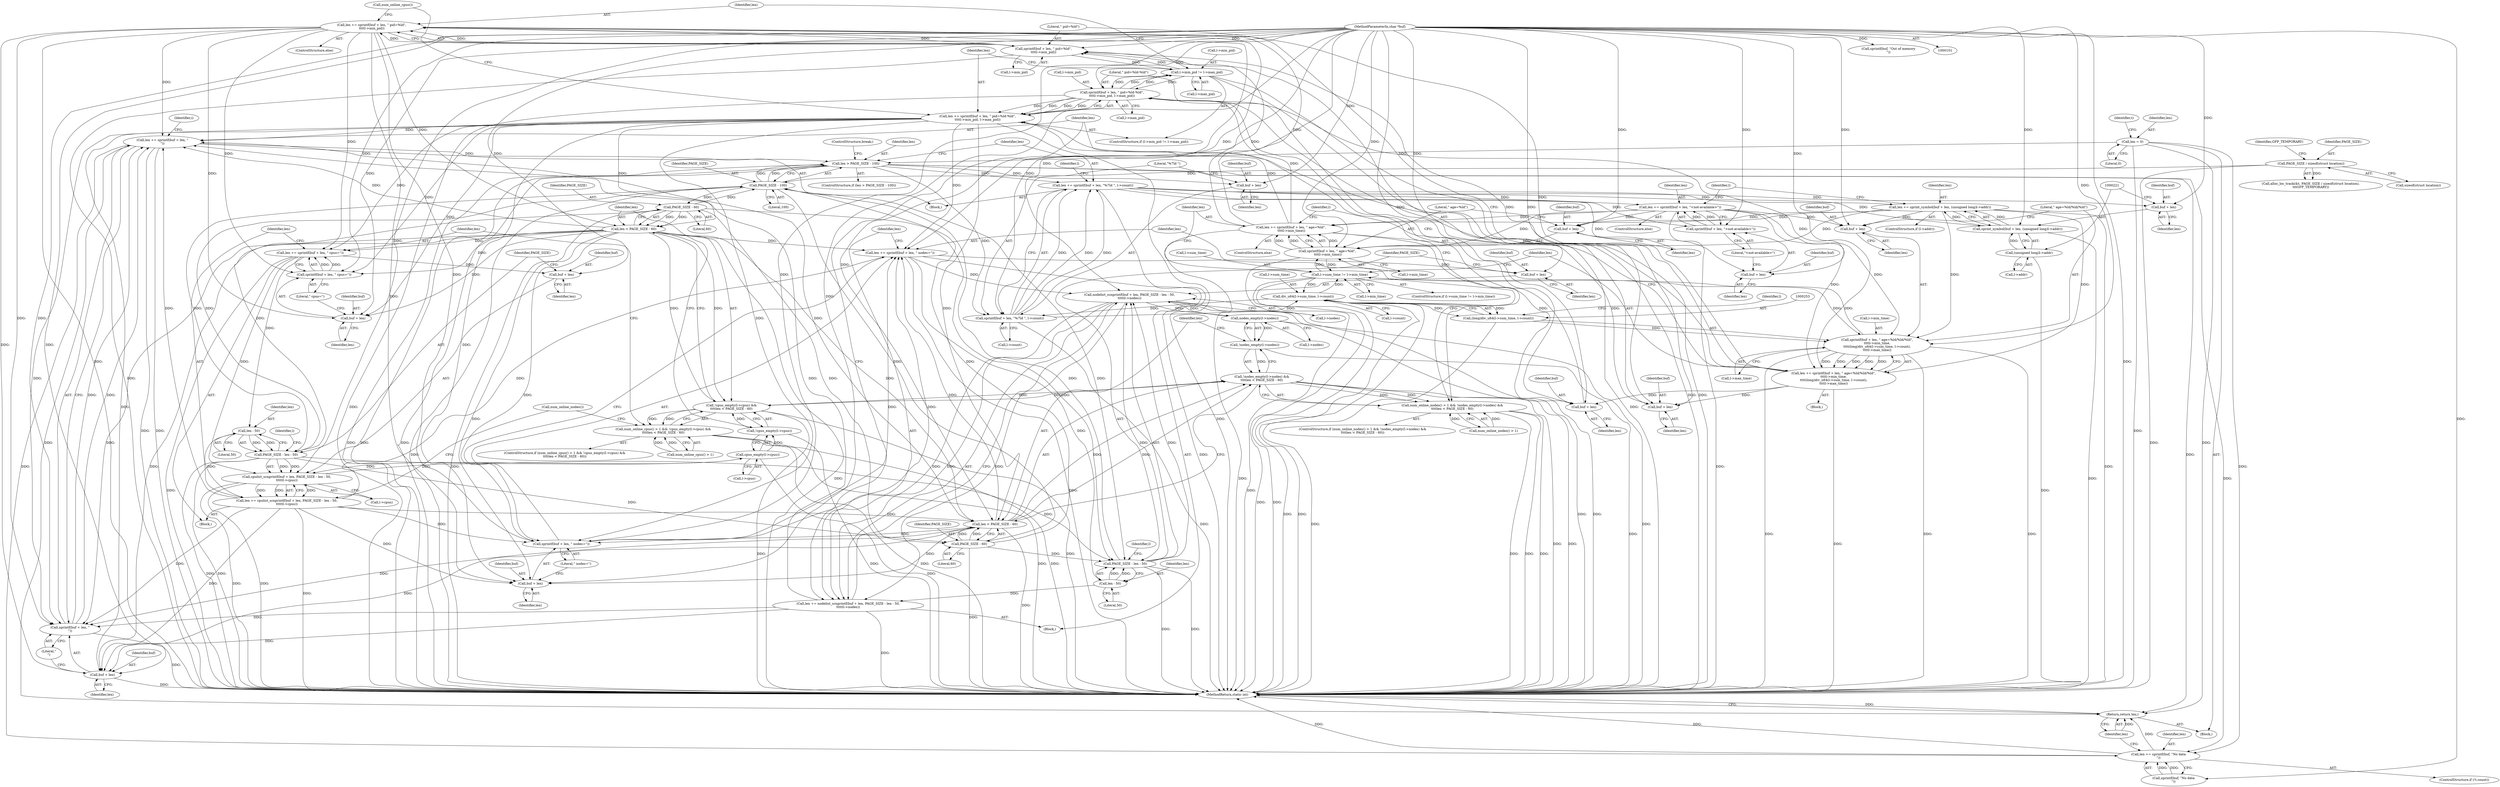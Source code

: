 digraph "0_linux_f8bd2258e2d520dff28c855658bd24bdafb5102d_9@API" {
"1000297" [label="(Call,len += sprintf(buf + len, \" pid=%ld\",\n\t\t\t\tl->min_pid))"];
"1000299" [label="(Call,sprintf(buf + len, \" pid=%ld\",\n\t\t\t\tl->min_pid))"];
"1000103" [label="(MethodParameterIn,char *buf)"];
"1000265" [label="(Call,len += sprintf(buf + len, \" age=%ld\",\n \t\t\t\tl->min_time))"];
"1000267" [label="(Call,sprintf(buf + len, \" age=%ld\",\n \t\t\t\tl->min_time))"];
"1000226" [label="(Call,len += sprintf(buf + len, \"<not-available>\"))"];
"1000228" [label="(Call,sprintf(buf + len, \"<not-available>\"))"];
"1000200" [label="(Call,len += sprintf(buf + len, \"%7ld \", l->count))"];
"1000202" [label="(Call,sprintf(buf + len, \"%7ld \", l->count))"];
"1000194" [label="(Call,len > PAGE_SIZE - 100)"];
"1000107" [label="(Call,len = 0)"];
"1000383" [label="(Call,len += sprintf(buf + len, \"\n\"))"];
"1000385" [label="(Call,sprintf(buf + len, \"\n\"))"];
"1000297" [label="(Call,len += sprintf(buf + len, \" pid=%ld\",\n\t\t\t\tl->min_pid))"];
"1000242" [label="(Call,len += sprintf(buf + len, \" age=%ld/%ld/%ld\",\n\t\t\t\tl->min_time,\n\t\t\t\t(long)div_u64(l->sum_time, l->count),\n\t\t\t\tl->max_time))"];
"1000244" [label="(Call,sprintf(buf + len, \" age=%ld/%ld/%ld\",\n\t\t\t\tl->min_time,\n\t\t\t\t(long)div_u64(l->sum_time, l->count),\n\t\t\t\tl->max_time))"];
"1000214" [label="(Call,len += sprint_symbol(buf + len, (unsigned long)l->addr))"];
"1000216" [label="(Call,sprint_symbol(buf + len, (unsigned long)l->addr))"];
"1000220" [label="(Call,(unsigned long)l->addr)"];
"1000234" [label="(Call,l->sum_time != l->min_time)"];
"1000254" [label="(Call,div_u64(l->sum_time, l->count))"];
"1000252" [label="(Call,(long)div_u64(l->sum_time, l->count))"];
"1000283" [label="(Call,len += sprintf(buf + len, \" pid=%ld-%ld\",\n\t\t\t\tl->min_pid, l->max_pid))"];
"1000285" [label="(Call,sprintf(buf + len, \" pid=%ld-%ld\",\n\t\t\t\tl->min_pid, l->max_pid))"];
"1000276" [label="(Call,l->min_pid != l->max_pid)"];
"1000369" [label="(Call,len += nodelist_scnprintf(buf + len, PAGE_SIZE - len - 50,\n\t\t\t\t\tl->nodes))"];
"1000371" [label="(Call,nodelist_scnprintf(buf + len, PAGE_SIZE - len - 50,\n\t\t\t\t\tl->nodes))"];
"1000362" [label="(Call,len += sprintf(buf + len, \" nodes=\"))"];
"1000364" [label="(Call,sprintf(buf + len, \" nodes=\"))"];
"1000356" [label="(Call,len < PAGE_SIZE - 60)"];
"1000318" [label="(Call,len < PAGE_SIZE - 60)"];
"1000320" [label="(Call,PAGE_SIZE - 60)"];
"1000196" [label="(Call,PAGE_SIZE - 100)"];
"1000375" [label="(Call,PAGE_SIZE - len - 50)"];
"1000337" [label="(Call,PAGE_SIZE - len - 50)"];
"1000339" [label="(Call,len - 50)"];
"1000324" [label="(Call,len += sprintf(buf + len, \" cpus=\"))"];
"1000326" [label="(Call,sprintf(buf + len, \" cpus=\"))"];
"1000358" [label="(Call,PAGE_SIZE - 60)"];
"1000377" [label="(Call,len - 50)"];
"1000120" [label="(Call,PAGE_SIZE / sizeof(struct location))"];
"1000331" [label="(Call,len += cpulist_scnprintf(buf + len, PAGE_SIZE - len - 50,\n\t\t\t\t\tl->cpus))"];
"1000333" [label="(Call,cpulist_scnprintf(buf + len, PAGE_SIZE - len - 50,\n\t\t\t\t\tl->cpus))"];
"1000314" [label="(Call,cpus_empty(l->cpus))"];
"1000352" [label="(Call,nodes_empty(l->nodes))"];
"1000312" [label="(Call,!cpus_empty(l->cpus) &&\n\t\t\t\tlen < PAGE_SIZE - 60)"];
"1000308" [label="(Call,num_online_cpus() > 1 && !cpus_empty(l->cpus) &&\n\t\t\t\tlen < PAGE_SIZE - 60)"];
"1000350" [label="(Call,!nodes_empty(l->nodes) &&\n\t\t\t\tlen < PAGE_SIZE - 60)"];
"1000346" [label="(Call,num_online_nodes() > 1 && !nodes_empty(l->nodes) &&\n\t\t\t\tlen < PAGE_SIZE - 60)"];
"1000313" [label="(Call,!cpus_empty(l->cpus))"];
"1000351" [label="(Call,!nodes_empty(l->nodes))"];
"1000327" [label="(Call,buf + len)"];
"1000365" [label="(Call,buf + len)"];
"1000386" [label="(Call,buf + len)"];
"1000286" [label="(Call,buf + len)"];
"1000300" [label="(Call,buf + len)"];
"1000245" [label="(Call,buf + len)"];
"1000268" [label="(Call,buf + len)"];
"1000217" [label="(Call,buf + len)"];
"1000229" [label="(Call,buf + len)"];
"1000203" [label="(Call,buf + len)"];
"1000398" [label="(Call,len += sprintf(buf, \"No data\n\"))"];
"1000403" [label="(Return,return len;)"];
"1000372" [label="(Call,buf + len)"];
"1000334" [label="(Call,buf + len)"];
"1000303" [label="(Literal,\" pid=%ld\")"];
"1000369" [label="(Call,len += nodelist_scnprintf(buf + len, PAGE_SIZE - len - 50,\n\t\t\t\t\tl->nodes))"];
"1000371" [label="(Call,nodelist_scnprintf(buf + len, PAGE_SIZE - len - 50,\n\t\t\t\t\tl->nodes))"];
"1000400" [label="(Call,sprintf(buf, \"No data\n\"))"];
"1000353" [label="(Call,l->nodes)"];
"1000219" [label="(Identifier,len)"];
"1000195" [label="(Identifier,len)"];
"1000202" [label="(Call,sprintf(buf + len, \"%7ld \", l->count))"];
"1000267" [label="(Call,sprintf(buf + len, \" age=%ld\",\n \t\t\t\tl->min_time))"];
"1000200" [label="(Call,len += sprintf(buf + len, \"%7ld \", l->count))"];
"1000261" [label="(Call,l->max_time)"];
"1000350" [label="(Call,!nodes_empty(l->nodes) &&\n\t\t\t\tlen < PAGE_SIZE - 60)"];
"1000278" [label="(Identifier,l)"];
"1000389" [label="(Literal,\"\n\")"];
"1000336" [label="(Identifier,len)"];
"1000222" [label="(Call,l->addr)"];
"1000324" [label="(Call,len += sprintf(buf + len, \" cpus=\"))"];
"1000315" [label="(Call,l->cpus)"];
"1000231" [label="(Identifier,len)"];
"1000214" [label="(Call,len += sprint_symbol(buf + len, (unsigned long)l->addr))"];
"1000398" [label="(Call,len += sprintf(buf, \"No data\n\"))"];
"1000270" [label="(Identifier,len)"];
"1000220" [label="(Call,(unsigned long)l->addr)"];
"1000265" [label="(Call,len += sprintf(buf + len, \" age=%ld\",\n \t\t\t\tl->min_time))"];
"1000203" [label="(Call,buf + len)"];
"1000328" [label="(Identifier,buf)"];
"1000386" [label="(Call,buf + len)"];
"1000314" [label="(Call,cpus_empty(l->cpus))"];
"1000308" [label="(Call,num_online_cpus() > 1 && !cpus_empty(l->cpus) &&\n\t\t\t\tlen < PAGE_SIZE - 60)"];
"1000335" [label="(Identifier,buf)"];
"1000322" [label="(Literal,60)"];
"1000243" [label="(Identifier,len)"];
"1000339" [label="(Call,len - 50)"];
"1000318" [label="(Call,len < PAGE_SIZE - 60)"];
"1000236" [label="(Identifier,l)"];
"1000241" [label="(Block,)"];
"1000342" [label="(Call,l->cpus)"];
"1000312" [label="(Call,!cpus_empty(l->cpus) &&\n\t\t\t\tlen < PAGE_SIZE - 60)"];
"1000268" [label="(Call,buf + len)"];
"1000252" [label="(Call,(long)div_u64(l->sum_time, l->count))"];
"1000377" [label="(Call,len - 50)"];
"1000113" [label="(Identifier,t)"];
"1000341" [label="(Literal,50)"];
"1000307" [label="(ControlStructure,if (num_online_cpus() > 1 && !cpus_empty(l->cpus) &&\n\t\t\t\tlen < PAGE_SIZE - 60))"];
"1000300" [label="(Call,buf + len)"];
"1000404" [label="(Identifier,len)"];
"1000346" [label="(Call,num_online_nodes() > 1 && !nodes_empty(l->nodes) &&\n\t\t\t\tlen < PAGE_SIZE - 60)"];
"1000365" [label="(Call,buf + len)"];
"1000198" [label="(Literal,100)"];
"1000337" [label="(Call,PAGE_SIZE - len - 50)"];
"1000197" [label="(Identifier,PAGE_SIZE)"];
"1000325" [label="(Identifier,len)"];
"1000383" [label="(Call,len += sprintf(buf + len, \"\n\"))"];
"1000272" [label="(Call,l->min_time)"];
"1000228" [label="(Call,sprintf(buf + len, \"<not-available>\"))"];
"1000182" [label="(Identifier,i)"];
"1000384" [label="(Identifier,len)"];
"1000258" [label="(Call,l->count)"];
"1000334" [label="(Call,buf + len)"];
"1000212" [label="(Identifier,l)"];
"1000297" [label="(Call,len += sprintf(buf + len, \" pid=%ld\",\n\t\t\t\tl->min_pid))"];
"1000296" [label="(ControlStructure,else)"];
"1000330" [label="(Literal,\" cpus=\")"];
"1000218" [label="(Identifier,buf)"];
"1000393" [label="(ControlStructure,if (!t.count))"];
"1000285" [label="(Call,sprintf(buf + len, \" pid=%ld-%ld\",\n\t\t\t\tl->min_pid, l->max_pid))"];
"1000226" [label="(Call,len += sprintf(buf + len, \"<not-available>\"))"];
"1000194" [label="(Call,len > PAGE_SIZE - 100)"];
"1000121" [label="(Identifier,PAGE_SIZE)"];
"1000215" [label="(Identifier,len)"];
"1000372" [label="(Call,buf + len)"];
"1000289" [label="(Literal,\" pid=%ld-%ld\")"];
"1000245" [label="(Call,buf + len)"];
"1000283" [label="(Call,len += sprintf(buf + len, \" pid=%ld-%ld\",\n\t\t\t\tl->min_pid, l->max_pid))"];
"1000244" [label="(Call,sprintf(buf + len, \" age=%ld/%ld/%ld\",\n\t\t\t\tl->min_time,\n\t\t\t\t(long)div_u64(l->sum_time, l->count),\n\t\t\t\tl->max_time))"];
"1000225" [label="(ControlStructure,else)"];
"1000345" [label="(ControlStructure,if (num_online_nodes() > 1 && !nodes_empty(l->nodes) &&\n\t\t\t\tlen < PAGE_SIZE - 60))"];
"1000242" [label="(Call,len += sprintf(buf + len, \" age=%ld/%ld/%ld\",\n\t\t\t\tl->min_time,\n\t\t\t\t(long)div_u64(l->sum_time, l->count),\n\t\t\t\tl->max_time))"];
"1000103" [label="(MethodParameterIn,char *buf)"];
"1000388" [label="(Identifier,len)"];
"1000347" [label="(Call,num_online_nodes() > 1)"];
"1000381" [label="(Identifier,l)"];
"1000229" [label="(Call,buf + len)"];
"1000107" [label="(Call,len = 0)"];
"1000262" [label="(Identifier,l)"];
"1000248" [label="(Literal,\" age=%ld/%ld/%ld\")"];
"1000343" [label="(Identifier,l)"];
"1000217" [label="(Call,buf + len)"];
"1000205" [label="(Identifier,len)"];
"1000288" [label="(Identifier,len)"];
"1000105" [label="(Block,)"];
"1000320" [label="(Call,PAGE_SIZE - 60)"];
"1000302" [label="(Identifier,len)"];
"1000370" [label="(Identifier,len)"];
"1000238" [label="(Call,l->min_time)"];
"1000366" [label="(Identifier,buf)"];
"1000277" [label="(Call,l->min_pid)"];
"1000304" [label="(Call,l->min_pid)"];
"1000230" [label="(Identifier,buf)"];
"1000276" [label="(Call,l->min_pid != l->max_pid)"];
"1000227" [label="(Identifier,len)"];
"1000313" [label="(Call,!cpus_empty(l->cpus))"];
"1000348" [label="(Call,num_online_nodes())"];
"1000201" [label="(Identifier,len)"];
"1000196" [label="(Call,PAGE_SIZE - 100)"];
"1000368" [label="(Literal,\" nodes=\")"];
"1000290" [label="(Call,l->min_pid)"];
"1000249" [label="(Call,l->min_time)"];
"1000323" [label="(Block,)"];
"1000327" [label="(Call,buf + len)"];
"1000310" [label="(Call,num_online_cpus())"];
"1000206" [label="(Literal,\"%7ld \")"];
"1000204" [label="(Identifier,buf)"];
"1000293" [label="(Call,l->max_pid)"];
"1000375" [label="(Call,PAGE_SIZE - len - 50)"];
"1000359" [label="(Identifier,PAGE_SIZE)"];
"1000247" [label="(Identifier,len)"];
"1000403" [label="(Return,return len;)"];
"1000255" [label="(Call,l->sum_time)"];
"1000360" [label="(Literal,60)"];
"1000378" [label="(Identifier,len)"];
"1000361" [label="(Block,)"];
"1000351" [label="(Call,!nodes_empty(l->nodes))"];
"1000271" [label="(Literal,\" age=%ld\")"];
"1000364" [label="(Call,sprintf(buf + len, \" nodes=\"))"];
"1000246" [label="(Identifier,buf)"];
"1000269" [label="(Identifier,buf)"];
"1000385" [label="(Call,sprintf(buf + len, \"\n\"))"];
"1000120" [label="(Call,PAGE_SIZE / sizeof(struct location))"];
"1000124" [label="(Identifier,GFP_TEMPORARY)"];
"1000232" [label="(Literal,\"<not-available>\")"];
"1000233" [label="(ControlStructure,if (l->sum_time != l->min_time))"];
"1000210" [label="(ControlStructure,if (l->addr))"];
"1000235" [label="(Call,l->sum_time)"];
"1000321" [label="(Identifier,PAGE_SIZE)"];
"1000333" [label="(Call,cpulist_scnprintf(buf + len, PAGE_SIZE - len - 50,\n\t\t\t\t\tl->cpus))"];
"1000399" [label="(Identifier,len)"];
"1000199" [label="(ControlStructure,break;)"];
"1000109" [label="(Literal,0)"];
"1000309" [label="(Call,num_online_cpus() > 1)"];
"1000373" [label="(Identifier,buf)"];
"1000286" [label="(Call,buf + len)"];
"1000319" [label="(Identifier,len)"];
"1000387" [label="(Identifier,buf)"];
"1000326" [label="(Call,sprintf(buf + len, \" cpus=\"))"];
"1000331" [label="(Call,len += cpulist_scnprintf(buf + len, PAGE_SIZE - len - 50,\n\t\t\t\t\tl->cpus))"];
"1000357" [label="(Identifier,len)"];
"1000367" [label="(Identifier,len)"];
"1000284" [label="(Identifier,len)"];
"1000352" [label="(Call,nodes_empty(l->nodes))"];
"1000363" [label="(Identifier,len)"];
"1000374" [label="(Identifier,len)"];
"1000376" [label="(Identifier,PAGE_SIZE)"];
"1000216" [label="(Call,sprint_symbol(buf + len, (unsigned long)l->addr))"];
"1000298" [label="(Identifier,len)"];
"1000207" [label="(Call,l->count)"];
"1000299" [label="(Call,sprintf(buf + len, \" pid=%ld\",\n\t\t\t\tl->min_pid))"];
"1000108" [label="(Identifier,len)"];
"1000266" [label="(Identifier,len)"];
"1000275" [label="(ControlStructure,if (l->min_pid != l->max_pid))"];
"1000280" [label="(Call,l->max_pid)"];
"1000379" [label="(Literal,50)"];
"1000126" [label="(Call,sprintf(buf, \"Out of memory\n\"))"];
"1000340" [label="(Identifier,len)"];
"1000338" [label="(Identifier,PAGE_SIZE)"];
"1000301" [label="(Identifier,buf)"];
"1000117" [label="(Call,alloc_loc_track(&t, PAGE_SIZE / sizeof(struct location),\n\t\t\tGFP_TEMPORARY))"];
"1000254" [label="(Call,div_u64(l->sum_time, l->count))"];
"1000362" [label="(Call,len += sprintf(buf + len, \" nodes=\"))"];
"1000358" [label="(Call,PAGE_SIZE - 60)"];
"1000183" [label="(Block,)"];
"1000380" [label="(Call,l->nodes)"];
"1000234" [label="(Call,l->sum_time != l->min_time)"];
"1000287" [label="(Identifier,buf)"];
"1000329" [label="(Identifier,len)"];
"1000332" [label="(Identifier,len)"];
"1000405" [label="(MethodReturn,static int)"];
"1000264" [label="(ControlStructure,else)"];
"1000122" [label="(Call,sizeof(struct location))"];
"1000193" [label="(ControlStructure,if (len > PAGE_SIZE - 100))"];
"1000356" [label="(Call,len < PAGE_SIZE - 60)"];
"1000297" -> "1000296"  [label="AST: "];
"1000297" -> "1000299"  [label="CFG: "];
"1000298" -> "1000297"  [label="AST: "];
"1000299" -> "1000297"  [label="AST: "];
"1000310" -> "1000297"  [label="CFG: "];
"1000297" -> "1000405"  [label="DDG: "];
"1000299" -> "1000297"  [label="DDG: "];
"1000299" -> "1000297"  [label="DDG: "];
"1000299" -> "1000297"  [label="DDG: "];
"1000265" -> "1000297"  [label="DDG: "];
"1000242" -> "1000297"  [label="DDG: "];
"1000297" -> "1000318"  [label="DDG: "];
"1000297" -> "1000324"  [label="DDG: "];
"1000297" -> "1000326"  [label="DDG: "];
"1000297" -> "1000327"  [label="DDG: "];
"1000297" -> "1000356"  [label="DDG: "];
"1000297" -> "1000362"  [label="DDG: "];
"1000297" -> "1000364"  [label="DDG: "];
"1000297" -> "1000365"  [label="DDG: "];
"1000297" -> "1000383"  [label="DDG: "];
"1000297" -> "1000385"  [label="DDG: "];
"1000297" -> "1000386"  [label="DDG: "];
"1000299" -> "1000304"  [label="CFG: "];
"1000300" -> "1000299"  [label="AST: "];
"1000303" -> "1000299"  [label="AST: "];
"1000304" -> "1000299"  [label="AST: "];
"1000299" -> "1000405"  [label="DDG: "];
"1000299" -> "1000276"  [label="DDG: "];
"1000103" -> "1000299"  [label="DDG: "];
"1000265" -> "1000299"  [label="DDG: "];
"1000242" -> "1000299"  [label="DDG: "];
"1000276" -> "1000299"  [label="DDG: "];
"1000103" -> "1000101"  [label="AST: "];
"1000103" -> "1000405"  [label="DDG: "];
"1000103" -> "1000126"  [label="DDG: "];
"1000103" -> "1000202"  [label="DDG: "];
"1000103" -> "1000203"  [label="DDG: "];
"1000103" -> "1000216"  [label="DDG: "];
"1000103" -> "1000217"  [label="DDG: "];
"1000103" -> "1000228"  [label="DDG: "];
"1000103" -> "1000229"  [label="DDG: "];
"1000103" -> "1000244"  [label="DDG: "];
"1000103" -> "1000245"  [label="DDG: "];
"1000103" -> "1000267"  [label="DDG: "];
"1000103" -> "1000268"  [label="DDG: "];
"1000103" -> "1000285"  [label="DDG: "];
"1000103" -> "1000286"  [label="DDG: "];
"1000103" -> "1000300"  [label="DDG: "];
"1000103" -> "1000326"  [label="DDG: "];
"1000103" -> "1000327"  [label="DDG: "];
"1000103" -> "1000333"  [label="DDG: "];
"1000103" -> "1000334"  [label="DDG: "];
"1000103" -> "1000364"  [label="DDG: "];
"1000103" -> "1000365"  [label="DDG: "];
"1000103" -> "1000371"  [label="DDG: "];
"1000103" -> "1000372"  [label="DDG: "];
"1000103" -> "1000385"  [label="DDG: "];
"1000103" -> "1000386"  [label="DDG: "];
"1000103" -> "1000400"  [label="DDG: "];
"1000265" -> "1000264"  [label="AST: "];
"1000265" -> "1000267"  [label="CFG: "];
"1000266" -> "1000265"  [label="AST: "];
"1000267" -> "1000265"  [label="AST: "];
"1000278" -> "1000265"  [label="CFG: "];
"1000265" -> "1000405"  [label="DDG: "];
"1000267" -> "1000265"  [label="DDG: "];
"1000267" -> "1000265"  [label="DDG: "];
"1000267" -> "1000265"  [label="DDG: "];
"1000226" -> "1000265"  [label="DDG: "];
"1000214" -> "1000265"  [label="DDG: "];
"1000265" -> "1000283"  [label="DDG: "];
"1000265" -> "1000285"  [label="DDG: "];
"1000265" -> "1000286"  [label="DDG: "];
"1000265" -> "1000300"  [label="DDG: "];
"1000267" -> "1000272"  [label="CFG: "];
"1000268" -> "1000267"  [label="AST: "];
"1000271" -> "1000267"  [label="AST: "];
"1000272" -> "1000267"  [label="AST: "];
"1000267" -> "1000405"  [label="DDG: "];
"1000267" -> "1000234"  [label="DDG: "];
"1000226" -> "1000267"  [label="DDG: "];
"1000214" -> "1000267"  [label="DDG: "];
"1000234" -> "1000267"  [label="DDG: "];
"1000226" -> "1000225"  [label="AST: "];
"1000226" -> "1000228"  [label="CFG: "];
"1000227" -> "1000226"  [label="AST: "];
"1000228" -> "1000226"  [label="AST: "];
"1000236" -> "1000226"  [label="CFG: "];
"1000226" -> "1000405"  [label="DDG: "];
"1000228" -> "1000226"  [label="DDG: "];
"1000228" -> "1000226"  [label="DDG: "];
"1000200" -> "1000226"  [label="DDG: "];
"1000226" -> "1000242"  [label="DDG: "];
"1000226" -> "1000244"  [label="DDG: "];
"1000226" -> "1000245"  [label="DDG: "];
"1000226" -> "1000268"  [label="DDG: "];
"1000228" -> "1000232"  [label="CFG: "];
"1000229" -> "1000228"  [label="AST: "];
"1000232" -> "1000228"  [label="AST: "];
"1000200" -> "1000228"  [label="DDG: "];
"1000200" -> "1000183"  [label="AST: "];
"1000200" -> "1000202"  [label="CFG: "];
"1000201" -> "1000200"  [label="AST: "];
"1000202" -> "1000200"  [label="AST: "];
"1000212" -> "1000200"  [label="CFG: "];
"1000200" -> "1000405"  [label="DDG: "];
"1000202" -> "1000200"  [label="DDG: "];
"1000202" -> "1000200"  [label="DDG: "];
"1000202" -> "1000200"  [label="DDG: "];
"1000194" -> "1000200"  [label="DDG: "];
"1000200" -> "1000214"  [label="DDG: "];
"1000200" -> "1000216"  [label="DDG: "];
"1000200" -> "1000217"  [label="DDG: "];
"1000200" -> "1000229"  [label="DDG: "];
"1000202" -> "1000207"  [label="CFG: "];
"1000203" -> "1000202"  [label="AST: "];
"1000206" -> "1000202"  [label="AST: "];
"1000207" -> "1000202"  [label="AST: "];
"1000202" -> "1000405"  [label="DDG: "];
"1000194" -> "1000202"  [label="DDG: "];
"1000254" -> "1000202"  [label="DDG: "];
"1000202" -> "1000254"  [label="DDG: "];
"1000194" -> "1000193"  [label="AST: "];
"1000194" -> "1000196"  [label="CFG: "];
"1000195" -> "1000194"  [label="AST: "];
"1000196" -> "1000194"  [label="AST: "];
"1000199" -> "1000194"  [label="CFG: "];
"1000201" -> "1000194"  [label="CFG: "];
"1000194" -> "1000405"  [label="DDG: "];
"1000194" -> "1000405"  [label="DDG: "];
"1000194" -> "1000405"  [label="DDG: "];
"1000107" -> "1000194"  [label="DDG: "];
"1000383" -> "1000194"  [label="DDG: "];
"1000196" -> "1000194"  [label="DDG: "];
"1000196" -> "1000194"  [label="DDG: "];
"1000194" -> "1000203"  [label="DDG: "];
"1000194" -> "1000398"  [label="DDG: "];
"1000194" -> "1000403"  [label="DDG: "];
"1000107" -> "1000105"  [label="AST: "];
"1000107" -> "1000109"  [label="CFG: "];
"1000108" -> "1000107"  [label="AST: "];
"1000109" -> "1000107"  [label="AST: "];
"1000113" -> "1000107"  [label="CFG: "];
"1000107" -> "1000405"  [label="DDG: "];
"1000107" -> "1000398"  [label="DDG: "];
"1000107" -> "1000403"  [label="DDG: "];
"1000383" -> "1000183"  [label="AST: "];
"1000383" -> "1000385"  [label="CFG: "];
"1000384" -> "1000383"  [label="AST: "];
"1000385" -> "1000383"  [label="AST: "];
"1000182" -> "1000383"  [label="CFG: "];
"1000383" -> "1000405"  [label="DDG: "];
"1000383" -> "1000405"  [label="DDG: "];
"1000385" -> "1000383"  [label="DDG: "];
"1000385" -> "1000383"  [label="DDG: "];
"1000283" -> "1000383"  [label="DDG: "];
"1000369" -> "1000383"  [label="DDG: "];
"1000356" -> "1000383"  [label="DDG: "];
"1000318" -> "1000383"  [label="DDG: "];
"1000331" -> "1000383"  [label="DDG: "];
"1000383" -> "1000398"  [label="DDG: "];
"1000383" -> "1000403"  [label="DDG: "];
"1000385" -> "1000389"  [label="CFG: "];
"1000386" -> "1000385"  [label="AST: "];
"1000389" -> "1000385"  [label="AST: "];
"1000385" -> "1000405"  [label="DDG: "];
"1000283" -> "1000385"  [label="DDG: "];
"1000369" -> "1000385"  [label="DDG: "];
"1000356" -> "1000385"  [label="DDG: "];
"1000318" -> "1000385"  [label="DDG: "];
"1000331" -> "1000385"  [label="DDG: "];
"1000242" -> "1000241"  [label="AST: "];
"1000242" -> "1000244"  [label="CFG: "];
"1000243" -> "1000242"  [label="AST: "];
"1000244" -> "1000242"  [label="AST: "];
"1000278" -> "1000242"  [label="CFG: "];
"1000242" -> "1000405"  [label="DDG: "];
"1000244" -> "1000242"  [label="DDG: "];
"1000244" -> "1000242"  [label="DDG: "];
"1000244" -> "1000242"  [label="DDG: "];
"1000244" -> "1000242"  [label="DDG: "];
"1000244" -> "1000242"  [label="DDG: "];
"1000214" -> "1000242"  [label="DDG: "];
"1000242" -> "1000283"  [label="DDG: "];
"1000242" -> "1000285"  [label="DDG: "];
"1000242" -> "1000286"  [label="DDG: "];
"1000242" -> "1000300"  [label="DDG: "];
"1000244" -> "1000261"  [label="CFG: "];
"1000245" -> "1000244"  [label="AST: "];
"1000248" -> "1000244"  [label="AST: "];
"1000249" -> "1000244"  [label="AST: "];
"1000252" -> "1000244"  [label="AST: "];
"1000261" -> "1000244"  [label="AST: "];
"1000244" -> "1000405"  [label="DDG: "];
"1000244" -> "1000405"  [label="DDG: "];
"1000244" -> "1000405"  [label="DDG: "];
"1000244" -> "1000234"  [label="DDG: "];
"1000214" -> "1000244"  [label="DDG: "];
"1000234" -> "1000244"  [label="DDG: "];
"1000252" -> "1000244"  [label="DDG: "];
"1000214" -> "1000210"  [label="AST: "];
"1000214" -> "1000216"  [label="CFG: "];
"1000215" -> "1000214"  [label="AST: "];
"1000216" -> "1000214"  [label="AST: "];
"1000236" -> "1000214"  [label="CFG: "];
"1000214" -> "1000405"  [label="DDG: "];
"1000216" -> "1000214"  [label="DDG: "];
"1000216" -> "1000214"  [label="DDG: "];
"1000214" -> "1000245"  [label="DDG: "];
"1000214" -> "1000268"  [label="DDG: "];
"1000216" -> "1000220"  [label="CFG: "];
"1000217" -> "1000216"  [label="AST: "];
"1000220" -> "1000216"  [label="AST: "];
"1000216" -> "1000405"  [label="DDG: "];
"1000220" -> "1000216"  [label="DDG: "];
"1000220" -> "1000222"  [label="CFG: "];
"1000221" -> "1000220"  [label="AST: "];
"1000222" -> "1000220"  [label="AST: "];
"1000220" -> "1000405"  [label="DDG: "];
"1000234" -> "1000233"  [label="AST: "];
"1000234" -> "1000238"  [label="CFG: "];
"1000235" -> "1000234"  [label="AST: "];
"1000238" -> "1000234"  [label="AST: "];
"1000243" -> "1000234"  [label="CFG: "];
"1000266" -> "1000234"  [label="CFG: "];
"1000234" -> "1000405"  [label="DDG: "];
"1000234" -> "1000405"  [label="DDG: "];
"1000254" -> "1000234"  [label="DDG: "];
"1000234" -> "1000254"  [label="DDG: "];
"1000254" -> "1000252"  [label="AST: "];
"1000254" -> "1000258"  [label="CFG: "];
"1000255" -> "1000254"  [label="AST: "];
"1000258" -> "1000254"  [label="AST: "];
"1000252" -> "1000254"  [label="CFG: "];
"1000254" -> "1000405"  [label="DDG: "];
"1000254" -> "1000405"  [label="DDG: "];
"1000254" -> "1000252"  [label="DDG: "];
"1000254" -> "1000252"  [label="DDG: "];
"1000253" -> "1000252"  [label="AST: "];
"1000262" -> "1000252"  [label="CFG: "];
"1000252" -> "1000405"  [label="DDG: "];
"1000283" -> "1000275"  [label="AST: "];
"1000283" -> "1000285"  [label="CFG: "];
"1000284" -> "1000283"  [label="AST: "];
"1000285" -> "1000283"  [label="AST: "];
"1000310" -> "1000283"  [label="CFG: "];
"1000283" -> "1000405"  [label="DDG: "];
"1000285" -> "1000283"  [label="DDG: "];
"1000285" -> "1000283"  [label="DDG: "];
"1000285" -> "1000283"  [label="DDG: "];
"1000285" -> "1000283"  [label="DDG: "];
"1000283" -> "1000318"  [label="DDG: "];
"1000283" -> "1000324"  [label="DDG: "];
"1000283" -> "1000326"  [label="DDG: "];
"1000283" -> "1000327"  [label="DDG: "];
"1000283" -> "1000356"  [label="DDG: "];
"1000283" -> "1000362"  [label="DDG: "];
"1000283" -> "1000364"  [label="DDG: "];
"1000283" -> "1000365"  [label="DDG: "];
"1000283" -> "1000386"  [label="DDG: "];
"1000285" -> "1000293"  [label="CFG: "];
"1000286" -> "1000285"  [label="AST: "];
"1000289" -> "1000285"  [label="AST: "];
"1000290" -> "1000285"  [label="AST: "];
"1000293" -> "1000285"  [label="AST: "];
"1000285" -> "1000405"  [label="DDG: "];
"1000285" -> "1000405"  [label="DDG: "];
"1000285" -> "1000276"  [label="DDG: "];
"1000285" -> "1000276"  [label="DDG: "];
"1000276" -> "1000285"  [label="DDG: "];
"1000276" -> "1000285"  [label="DDG: "];
"1000276" -> "1000275"  [label="AST: "];
"1000276" -> "1000280"  [label="CFG: "];
"1000277" -> "1000276"  [label="AST: "];
"1000280" -> "1000276"  [label="AST: "];
"1000284" -> "1000276"  [label="CFG: "];
"1000298" -> "1000276"  [label="CFG: "];
"1000276" -> "1000405"  [label="DDG: "];
"1000276" -> "1000405"  [label="DDG: "];
"1000369" -> "1000361"  [label="AST: "];
"1000369" -> "1000371"  [label="CFG: "];
"1000370" -> "1000369"  [label="AST: "];
"1000371" -> "1000369"  [label="AST: "];
"1000384" -> "1000369"  [label="CFG: "];
"1000369" -> "1000405"  [label="DDG: "];
"1000371" -> "1000369"  [label="DDG: "];
"1000371" -> "1000369"  [label="DDG: "];
"1000371" -> "1000369"  [label="DDG: "];
"1000377" -> "1000369"  [label="DDG: "];
"1000369" -> "1000386"  [label="DDG: "];
"1000371" -> "1000380"  [label="CFG: "];
"1000372" -> "1000371"  [label="AST: "];
"1000375" -> "1000371"  [label="AST: "];
"1000380" -> "1000371"  [label="AST: "];
"1000371" -> "1000405"  [label="DDG: "];
"1000371" -> "1000405"  [label="DDG: "];
"1000371" -> "1000352"  [label="DDG: "];
"1000362" -> "1000371"  [label="DDG: "];
"1000375" -> "1000371"  [label="DDG: "];
"1000375" -> "1000371"  [label="DDG: "];
"1000352" -> "1000371"  [label="DDG: "];
"1000362" -> "1000361"  [label="AST: "];
"1000362" -> "1000364"  [label="CFG: "];
"1000363" -> "1000362"  [label="AST: "];
"1000364" -> "1000362"  [label="AST: "];
"1000370" -> "1000362"  [label="CFG: "];
"1000362" -> "1000405"  [label="DDG: "];
"1000364" -> "1000362"  [label="DDG: "];
"1000364" -> "1000362"  [label="DDG: "];
"1000356" -> "1000362"  [label="DDG: "];
"1000318" -> "1000362"  [label="DDG: "];
"1000331" -> "1000362"  [label="DDG: "];
"1000362" -> "1000372"  [label="DDG: "];
"1000362" -> "1000377"  [label="DDG: "];
"1000364" -> "1000368"  [label="CFG: "];
"1000365" -> "1000364"  [label="AST: "];
"1000368" -> "1000364"  [label="AST: "];
"1000356" -> "1000364"  [label="DDG: "];
"1000318" -> "1000364"  [label="DDG: "];
"1000331" -> "1000364"  [label="DDG: "];
"1000356" -> "1000350"  [label="AST: "];
"1000356" -> "1000358"  [label="CFG: "];
"1000357" -> "1000356"  [label="AST: "];
"1000358" -> "1000356"  [label="AST: "];
"1000350" -> "1000356"  [label="CFG: "];
"1000356" -> "1000405"  [label="DDG: "];
"1000356" -> "1000350"  [label="DDG: "];
"1000356" -> "1000350"  [label="DDG: "];
"1000318" -> "1000356"  [label="DDG: "];
"1000331" -> "1000356"  [label="DDG: "];
"1000358" -> "1000356"  [label="DDG: "];
"1000358" -> "1000356"  [label="DDG: "];
"1000356" -> "1000365"  [label="DDG: "];
"1000356" -> "1000386"  [label="DDG: "];
"1000318" -> "1000312"  [label="AST: "];
"1000318" -> "1000320"  [label="CFG: "];
"1000319" -> "1000318"  [label="AST: "];
"1000320" -> "1000318"  [label="AST: "];
"1000312" -> "1000318"  [label="CFG: "];
"1000318" -> "1000405"  [label="DDG: "];
"1000318" -> "1000312"  [label="DDG: "];
"1000318" -> "1000312"  [label="DDG: "];
"1000320" -> "1000318"  [label="DDG: "];
"1000320" -> "1000318"  [label="DDG: "];
"1000318" -> "1000324"  [label="DDG: "];
"1000318" -> "1000326"  [label="DDG: "];
"1000318" -> "1000327"  [label="DDG: "];
"1000318" -> "1000365"  [label="DDG: "];
"1000318" -> "1000386"  [label="DDG: "];
"1000320" -> "1000322"  [label="CFG: "];
"1000321" -> "1000320"  [label="AST: "];
"1000322" -> "1000320"  [label="AST: "];
"1000320" -> "1000405"  [label="DDG: "];
"1000320" -> "1000196"  [label="DDG: "];
"1000196" -> "1000320"  [label="DDG: "];
"1000320" -> "1000337"  [label="DDG: "];
"1000320" -> "1000358"  [label="DDG: "];
"1000320" -> "1000375"  [label="DDG: "];
"1000196" -> "1000198"  [label="CFG: "];
"1000197" -> "1000196"  [label="AST: "];
"1000198" -> "1000196"  [label="AST: "];
"1000196" -> "1000405"  [label="DDG: "];
"1000375" -> "1000196"  [label="DDG: "];
"1000358" -> "1000196"  [label="DDG: "];
"1000120" -> "1000196"  [label="DDG: "];
"1000337" -> "1000196"  [label="DDG: "];
"1000196" -> "1000337"  [label="DDG: "];
"1000196" -> "1000358"  [label="DDG: "];
"1000196" -> "1000375"  [label="DDG: "];
"1000375" -> "1000377"  [label="CFG: "];
"1000376" -> "1000375"  [label="AST: "];
"1000377" -> "1000375"  [label="AST: "];
"1000381" -> "1000375"  [label="CFG: "];
"1000375" -> "1000405"  [label="DDG: "];
"1000375" -> "1000405"  [label="DDG: "];
"1000337" -> "1000375"  [label="DDG: "];
"1000358" -> "1000375"  [label="DDG: "];
"1000377" -> "1000375"  [label="DDG: "];
"1000377" -> "1000375"  [label="DDG: "];
"1000337" -> "1000333"  [label="AST: "];
"1000337" -> "1000339"  [label="CFG: "];
"1000338" -> "1000337"  [label="AST: "];
"1000339" -> "1000337"  [label="AST: "];
"1000343" -> "1000337"  [label="CFG: "];
"1000337" -> "1000405"  [label="DDG: "];
"1000337" -> "1000405"  [label="DDG: "];
"1000337" -> "1000333"  [label="DDG: "];
"1000337" -> "1000333"  [label="DDG: "];
"1000339" -> "1000337"  [label="DDG: "];
"1000339" -> "1000337"  [label="DDG: "];
"1000337" -> "1000358"  [label="DDG: "];
"1000339" -> "1000341"  [label="CFG: "];
"1000340" -> "1000339"  [label="AST: "];
"1000341" -> "1000339"  [label="AST: "];
"1000339" -> "1000331"  [label="DDG: "];
"1000324" -> "1000339"  [label="DDG: "];
"1000324" -> "1000323"  [label="AST: "];
"1000324" -> "1000326"  [label="CFG: "];
"1000325" -> "1000324"  [label="AST: "];
"1000326" -> "1000324"  [label="AST: "];
"1000332" -> "1000324"  [label="CFG: "];
"1000324" -> "1000405"  [label="DDG: "];
"1000326" -> "1000324"  [label="DDG: "];
"1000326" -> "1000324"  [label="DDG: "];
"1000324" -> "1000333"  [label="DDG: "];
"1000324" -> "1000334"  [label="DDG: "];
"1000326" -> "1000330"  [label="CFG: "];
"1000327" -> "1000326"  [label="AST: "];
"1000330" -> "1000326"  [label="AST: "];
"1000358" -> "1000360"  [label="CFG: "];
"1000359" -> "1000358"  [label="AST: "];
"1000360" -> "1000358"  [label="AST: "];
"1000358" -> "1000405"  [label="DDG: "];
"1000377" -> "1000379"  [label="CFG: "];
"1000378" -> "1000377"  [label="AST: "];
"1000379" -> "1000377"  [label="AST: "];
"1000120" -> "1000117"  [label="AST: "];
"1000120" -> "1000122"  [label="CFG: "];
"1000121" -> "1000120"  [label="AST: "];
"1000122" -> "1000120"  [label="AST: "];
"1000124" -> "1000120"  [label="CFG: "];
"1000120" -> "1000405"  [label="DDG: "];
"1000120" -> "1000117"  [label="DDG: "];
"1000331" -> "1000323"  [label="AST: "];
"1000331" -> "1000333"  [label="CFG: "];
"1000332" -> "1000331"  [label="AST: "];
"1000333" -> "1000331"  [label="AST: "];
"1000348" -> "1000331"  [label="CFG: "];
"1000331" -> "1000405"  [label="DDG: "];
"1000333" -> "1000331"  [label="DDG: "];
"1000333" -> "1000331"  [label="DDG: "];
"1000333" -> "1000331"  [label="DDG: "];
"1000331" -> "1000365"  [label="DDG: "];
"1000331" -> "1000386"  [label="DDG: "];
"1000333" -> "1000342"  [label="CFG: "];
"1000334" -> "1000333"  [label="AST: "];
"1000342" -> "1000333"  [label="AST: "];
"1000333" -> "1000405"  [label="DDG: "];
"1000333" -> "1000405"  [label="DDG: "];
"1000333" -> "1000314"  [label="DDG: "];
"1000314" -> "1000333"  [label="DDG: "];
"1000314" -> "1000313"  [label="AST: "];
"1000314" -> "1000315"  [label="CFG: "];
"1000315" -> "1000314"  [label="AST: "];
"1000313" -> "1000314"  [label="CFG: "];
"1000314" -> "1000405"  [label="DDG: "];
"1000314" -> "1000313"  [label="DDG: "];
"1000352" -> "1000351"  [label="AST: "];
"1000352" -> "1000353"  [label="CFG: "];
"1000353" -> "1000352"  [label="AST: "];
"1000351" -> "1000352"  [label="CFG: "];
"1000352" -> "1000405"  [label="DDG: "];
"1000352" -> "1000351"  [label="DDG: "];
"1000312" -> "1000308"  [label="AST: "];
"1000312" -> "1000313"  [label="CFG: "];
"1000313" -> "1000312"  [label="AST: "];
"1000308" -> "1000312"  [label="CFG: "];
"1000312" -> "1000405"  [label="DDG: "];
"1000312" -> "1000405"  [label="DDG: "];
"1000312" -> "1000308"  [label="DDG: "];
"1000312" -> "1000308"  [label="DDG: "];
"1000313" -> "1000312"  [label="DDG: "];
"1000350" -> "1000312"  [label="DDG: "];
"1000312" -> "1000350"  [label="DDG: "];
"1000308" -> "1000307"  [label="AST: "];
"1000308" -> "1000309"  [label="CFG: "];
"1000309" -> "1000308"  [label="AST: "];
"1000325" -> "1000308"  [label="CFG: "];
"1000348" -> "1000308"  [label="CFG: "];
"1000308" -> "1000405"  [label="DDG: "];
"1000308" -> "1000405"  [label="DDG: "];
"1000308" -> "1000405"  [label="DDG: "];
"1000309" -> "1000308"  [label="DDG: "];
"1000309" -> "1000308"  [label="DDG: "];
"1000350" -> "1000346"  [label="AST: "];
"1000350" -> "1000351"  [label="CFG: "];
"1000351" -> "1000350"  [label="AST: "];
"1000346" -> "1000350"  [label="CFG: "];
"1000350" -> "1000405"  [label="DDG: "];
"1000350" -> "1000405"  [label="DDG: "];
"1000350" -> "1000346"  [label="DDG: "];
"1000350" -> "1000346"  [label="DDG: "];
"1000351" -> "1000350"  [label="DDG: "];
"1000346" -> "1000345"  [label="AST: "];
"1000346" -> "1000347"  [label="CFG: "];
"1000347" -> "1000346"  [label="AST: "];
"1000363" -> "1000346"  [label="CFG: "];
"1000384" -> "1000346"  [label="CFG: "];
"1000346" -> "1000405"  [label="DDG: "];
"1000346" -> "1000405"  [label="DDG: "];
"1000346" -> "1000405"  [label="DDG: "];
"1000347" -> "1000346"  [label="DDG: "];
"1000347" -> "1000346"  [label="DDG: "];
"1000319" -> "1000313"  [label="CFG: "];
"1000313" -> "1000405"  [label="DDG: "];
"1000357" -> "1000351"  [label="CFG: "];
"1000351" -> "1000405"  [label="DDG: "];
"1000327" -> "1000329"  [label="CFG: "];
"1000328" -> "1000327"  [label="AST: "];
"1000329" -> "1000327"  [label="AST: "];
"1000330" -> "1000327"  [label="CFG: "];
"1000365" -> "1000367"  [label="CFG: "];
"1000366" -> "1000365"  [label="AST: "];
"1000367" -> "1000365"  [label="AST: "];
"1000368" -> "1000365"  [label="CFG: "];
"1000386" -> "1000388"  [label="CFG: "];
"1000387" -> "1000386"  [label="AST: "];
"1000388" -> "1000386"  [label="AST: "];
"1000389" -> "1000386"  [label="CFG: "];
"1000386" -> "1000405"  [label="DDG: "];
"1000286" -> "1000288"  [label="CFG: "];
"1000287" -> "1000286"  [label="AST: "];
"1000288" -> "1000286"  [label="AST: "];
"1000289" -> "1000286"  [label="CFG: "];
"1000300" -> "1000302"  [label="CFG: "];
"1000301" -> "1000300"  [label="AST: "];
"1000302" -> "1000300"  [label="AST: "];
"1000303" -> "1000300"  [label="CFG: "];
"1000245" -> "1000247"  [label="CFG: "];
"1000246" -> "1000245"  [label="AST: "];
"1000247" -> "1000245"  [label="AST: "];
"1000248" -> "1000245"  [label="CFG: "];
"1000268" -> "1000270"  [label="CFG: "];
"1000269" -> "1000268"  [label="AST: "];
"1000270" -> "1000268"  [label="AST: "];
"1000271" -> "1000268"  [label="CFG: "];
"1000217" -> "1000219"  [label="CFG: "];
"1000218" -> "1000217"  [label="AST: "];
"1000219" -> "1000217"  [label="AST: "];
"1000221" -> "1000217"  [label="CFG: "];
"1000229" -> "1000231"  [label="CFG: "];
"1000230" -> "1000229"  [label="AST: "];
"1000231" -> "1000229"  [label="AST: "];
"1000232" -> "1000229"  [label="CFG: "];
"1000203" -> "1000205"  [label="CFG: "];
"1000204" -> "1000203"  [label="AST: "];
"1000205" -> "1000203"  [label="AST: "];
"1000206" -> "1000203"  [label="CFG: "];
"1000398" -> "1000393"  [label="AST: "];
"1000398" -> "1000400"  [label="CFG: "];
"1000399" -> "1000398"  [label="AST: "];
"1000400" -> "1000398"  [label="AST: "];
"1000404" -> "1000398"  [label="CFG: "];
"1000398" -> "1000405"  [label="DDG: "];
"1000398" -> "1000405"  [label="DDG: "];
"1000400" -> "1000398"  [label="DDG: "];
"1000400" -> "1000398"  [label="DDG: "];
"1000398" -> "1000403"  [label="DDG: "];
"1000403" -> "1000105"  [label="AST: "];
"1000403" -> "1000404"  [label="CFG: "];
"1000404" -> "1000403"  [label="AST: "];
"1000405" -> "1000403"  [label="CFG: "];
"1000403" -> "1000405"  [label="DDG: "];
"1000404" -> "1000403"  [label="DDG: "];
"1000372" -> "1000374"  [label="CFG: "];
"1000373" -> "1000372"  [label="AST: "];
"1000374" -> "1000372"  [label="AST: "];
"1000376" -> "1000372"  [label="CFG: "];
"1000334" -> "1000336"  [label="CFG: "];
"1000335" -> "1000334"  [label="AST: "];
"1000336" -> "1000334"  [label="AST: "];
"1000338" -> "1000334"  [label="CFG: "];
}
